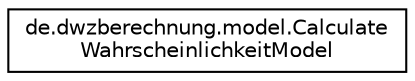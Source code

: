 digraph "Grafische Darstellung der Klassenhierarchie"
{
  edge [fontname="Helvetica",fontsize="10",labelfontname="Helvetica",labelfontsize="10"];
  node [fontname="Helvetica",fontsize="10",shape=record];
  rankdir="LR";
  Node1 [label="de.dwzberechnung.model.Calculate\lWahrscheinlichkeitModel",height=0.2,width=0.4,color="black", fillcolor="white", style="filled",URL="$classde_1_1dwzberechnung_1_1model_1_1_calculate_wahrscheinlichkeit_model.html"];
}

